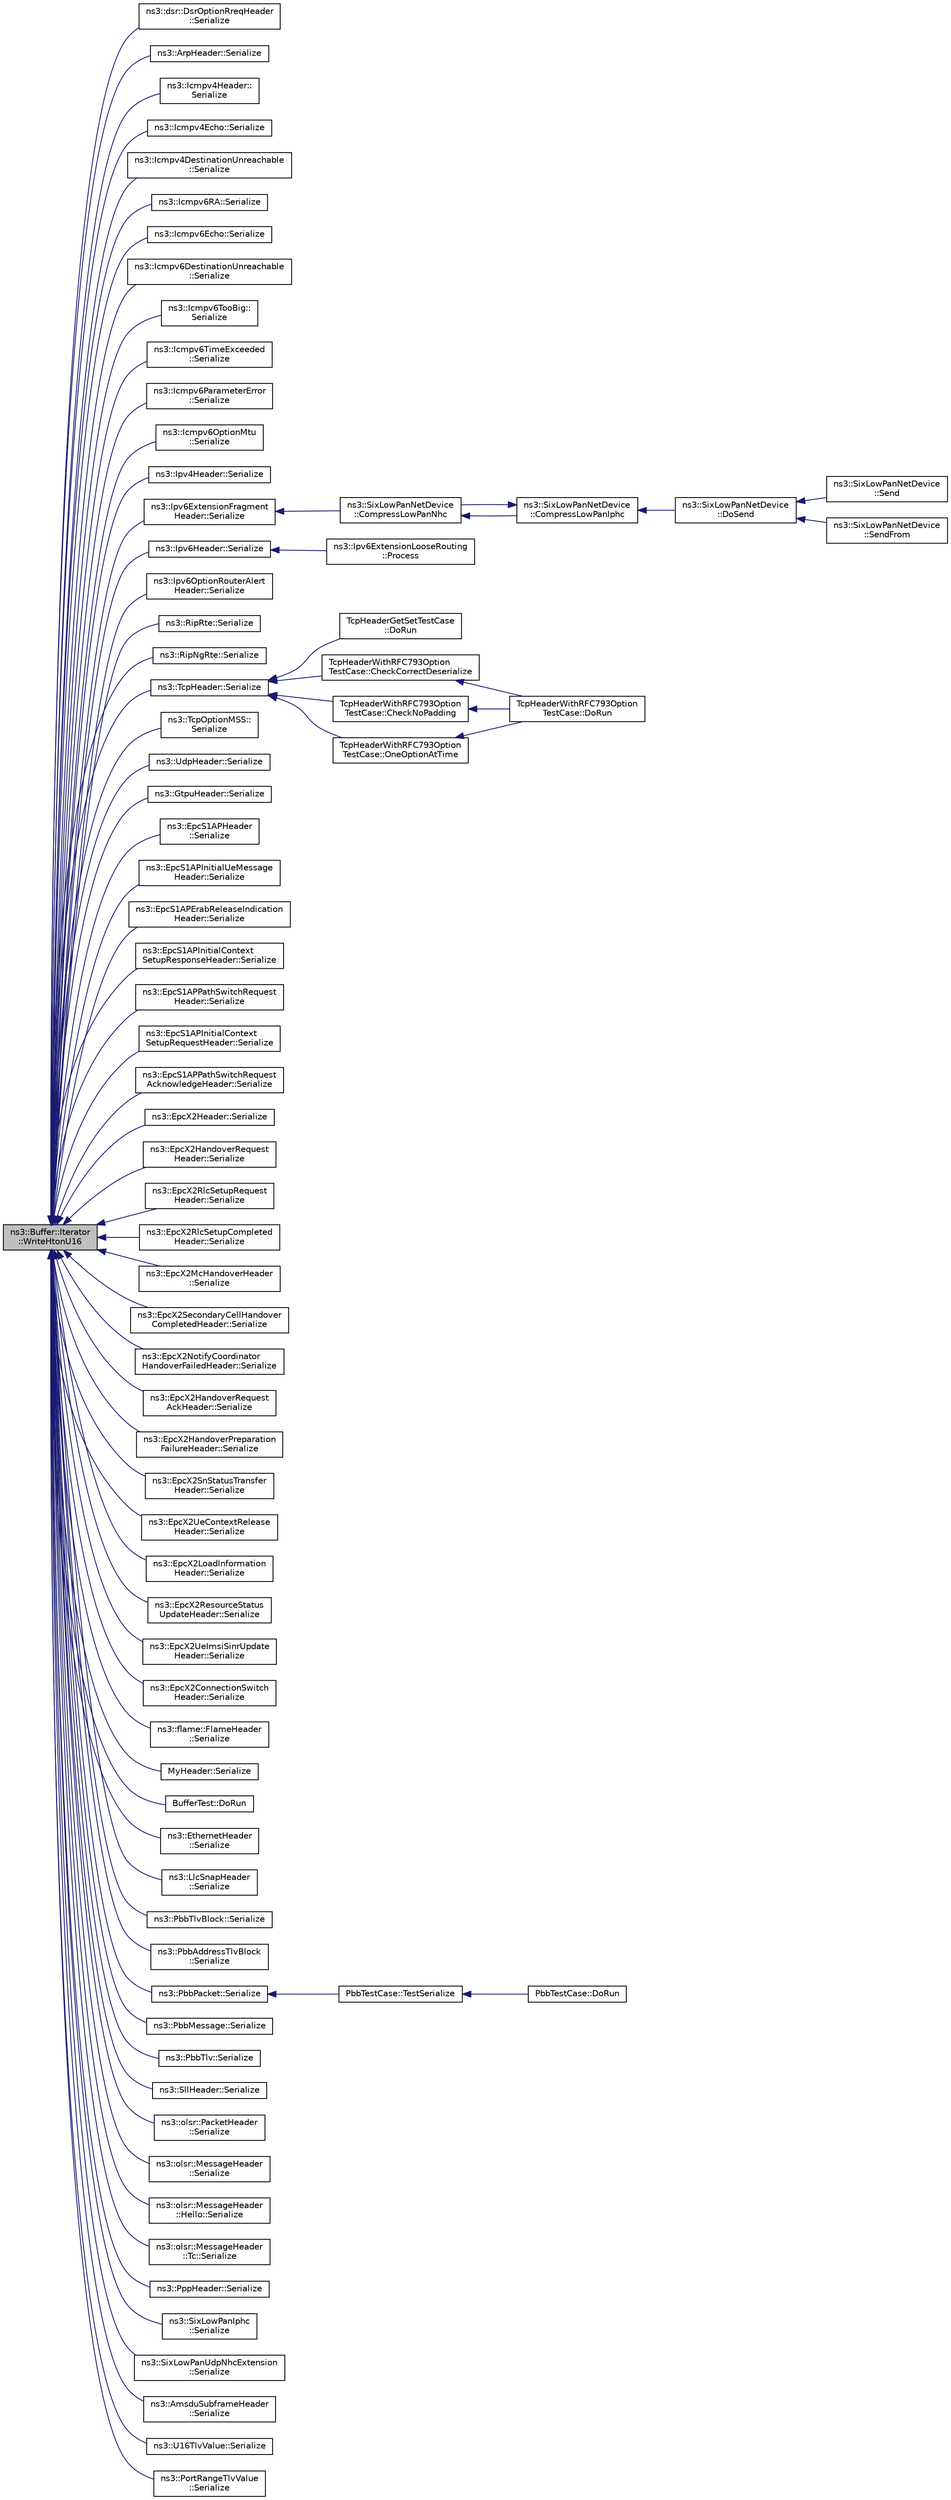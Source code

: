 digraph "ns3::Buffer::Iterator::WriteHtonU16"
{
  edge [fontname="Helvetica",fontsize="10",labelfontname="Helvetica",labelfontsize="10"];
  node [fontname="Helvetica",fontsize="10",shape=record];
  rankdir="LR";
  Node1 [label="ns3::Buffer::Iterator\l::WriteHtonU16",height=0.2,width=0.4,color="black", fillcolor="grey75", style="filled", fontcolor="black"];
  Node1 -> Node2 [dir="back",color="midnightblue",fontsize="10",style="solid"];
  Node2 [label="ns3::dsr::DsrOptionRreqHeader\l::Serialize",height=0.2,width=0.4,color="black", fillcolor="white", style="filled",URL="$d9/d21/classns3_1_1dsr_1_1DsrOptionRreqHeader.html#a620cbf122e8637ec0a22ec3882176816",tooltip="Serialize the packet. "];
  Node1 -> Node3 [dir="back",color="midnightblue",fontsize="10",style="solid"];
  Node3 [label="ns3::ArpHeader::Serialize",height=0.2,width=0.4,color="black", fillcolor="white", style="filled",URL="$db/d42/classns3_1_1ArpHeader.html#a277dfd6e5a0ee69a3bf612c1d21a5698"];
  Node1 -> Node4 [dir="back",color="midnightblue",fontsize="10",style="solid"];
  Node4 [label="ns3::Icmpv4Header::\lSerialize",height=0.2,width=0.4,color="black", fillcolor="white", style="filled",URL="$d6/dde/classns3_1_1Icmpv4Header.html#a8a99d2c9a7cd91e84efbee9a61606ced"];
  Node1 -> Node5 [dir="back",color="midnightblue",fontsize="10",style="solid"];
  Node5 [label="ns3::Icmpv4Echo::Serialize",height=0.2,width=0.4,color="black", fillcolor="white", style="filled",URL="$d8/dcc/classns3_1_1Icmpv4Echo.html#ad6652457d16fed5589a6e668da6f78f6"];
  Node1 -> Node6 [dir="back",color="midnightblue",fontsize="10",style="solid"];
  Node6 [label="ns3::Icmpv4DestinationUnreachable\l::Serialize",height=0.2,width=0.4,color="black", fillcolor="white", style="filled",URL="$d6/daf/classns3_1_1Icmpv4DestinationUnreachable.html#a38e6b156675363e4af25597181b4d6c7"];
  Node1 -> Node7 [dir="back",color="midnightblue",fontsize="10",style="solid"];
  Node7 [label="ns3::Icmpv6RA::Serialize",height=0.2,width=0.4,color="black", fillcolor="white", style="filled",URL="$da/d73/classns3_1_1Icmpv6RA.html#afc9c2386a4c11b13c41d79f0dbc970cd",tooltip="Serialize the packet. "];
  Node1 -> Node8 [dir="back",color="midnightblue",fontsize="10",style="solid"];
  Node8 [label="ns3::Icmpv6Echo::Serialize",height=0.2,width=0.4,color="black", fillcolor="white", style="filled",URL="$d6/d5b/classns3_1_1Icmpv6Echo.html#ae00908cfd1912f20da4ad804ce73ba1d",tooltip="Serialize the packet. "];
  Node1 -> Node9 [dir="back",color="midnightblue",fontsize="10",style="solid"];
  Node9 [label="ns3::Icmpv6DestinationUnreachable\l::Serialize",height=0.2,width=0.4,color="black", fillcolor="white", style="filled",URL="$d1/deb/classns3_1_1Icmpv6DestinationUnreachable.html#a97ea83de54f105a43a8386e2934fe732",tooltip="Serialize the packet. "];
  Node1 -> Node10 [dir="back",color="midnightblue",fontsize="10",style="solid"];
  Node10 [label="ns3::Icmpv6TooBig::\lSerialize",height=0.2,width=0.4,color="black", fillcolor="white", style="filled",URL="$d3/d1b/classns3_1_1Icmpv6TooBig.html#ae8042b6593cfb81dad23e60c588e7b21",tooltip="Serialize the packet. "];
  Node1 -> Node11 [dir="back",color="midnightblue",fontsize="10",style="solid"];
  Node11 [label="ns3::Icmpv6TimeExceeded\l::Serialize",height=0.2,width=0.4,color="black", fillcolor="white", style="filled",URL="$d5/db1/classns3_1_1Icmpv6TimeExceeded.html#a8cc2085dcd82138138cdc2029280a60f",tooltip="Serialize the packet. "];
  Node1 -> Node12 [dir="back",color="midnightblue",fontsize="10",style="solid"];
  Node12 [label="ns3::Icmpv6ParameterError\l::Serialize",height=0.2,width=0.4,color="black", fillcolor="white", style="filled",URL="$d8/dd7/classns3_1_1Icmpv6ParameterError.html#a72ba841a8b45117a67cfb9a89ffd677b",tooltip="Serialize the packet. "];
  Node1 -> Node13 [dir="back",color="midnightblue",fontsize="10",style="solid"];
  Node13 [label="ns3::Icmpv6OptionMtu\l::Serialize",height=0.2,width=0.4,color="black", fillcolor="white", style="filled",URL="$df/d6d/classns3_1_1Icmpv6OptionMtu.html#a7fb0a0d983fc4ca0d906da376bd9bceb",tooltip="Serialize the packet. "];
  Node1 -> Node14 [dir="back",color="midnightblue",fontsize="10",style="solid"];
  Node14 [label="ns3::Ipv4Header::Serialize",height=0.2,width=0.4,color="black", fillcolor="white", style="filled",URL="$d9/df1/classns3_1_1Ipv4Header.html#a09dd6e92cb94bc1287b5219519a7bc69"];
  Node1 -> Node15 [dir="back",color="midnightblue",fontsize="10",style="solid"];
  Node15 [label="ns3::Ipv6ExtensionFragment\lHeader::Serialize",height=0.2,width=0.4,color="black", fillcolor="white", style="filled",URL="$dc/dde/classns3_1_1Ipv6ExtensionFragmentHeader.html#ac63d2e1a8fe9f7cdb3589c2677f5f9f6",tooltip="Serialize the packet. "];
  Node15 -> Node16 [dir="back",color="midnightblue",fontsize="10",style="solid"];
  Node16 [label="ns3::SixLowPanNetDevice\l::CompressLowPanNhc",height=0.2,width=0.4,color="black", fillcolor="white", style="filled",URL="$d1/d2b/classns3_1_1SixLowPanNetDevice.html#a41d34fd1612e7e6911614fadfef6ab67",tooltip="Compress the headers according to NHC compression. "];
  Node16 -> Node17 [dir="back",color="midnightblue",fontsize="10",style="solid"];
  Node17 [label="ns3::SixLowPanNetDevice\l::CompressLowPanIphc",height=0.2,width=0.4,color="black", fillcolor="white", style="filled",URL="$d1/d2b/classns3_1_1SixLowPanNetDevice.html#a67bf1501ba018d90c5bdb442371a3722",tooltip="Compress the headers according to IPHC compression. "];
  Node17 -> Node18 [dir="back",color="midnightblue",fontsize="10",style="solid"];
  Node18 [label="ns3::SixLowPanNetDevice\l::DoSend",height=0.2,width=0.4,color="black", fillcolor="white", style="filled",URL="$d1/d2b/classns3_1_1SixLowPanNetDevice.html#a0cd8b4fc52f256bd7743310434ac4680"];
  Node18 -> Node19 [dir="back",color="midnightblue",fontsize="10",style="solid"];
  Node19 [label="ns3::SixLowPanNetDevice\l::Send",height=0.2,width=0.4,color="black", fillcolor="white", style="filled",URL="$d1/d2b/classns3_1_1SixLowPanNetDevice.html#a6566ae05fbc295d8cd22166b6b2c28ea"];
  Node18 -> Node20 [dir="back",color="midnightblue",fontsize="10",style="solid"];
  Node20 [label="ns3::SixLowPanNetDevice\l::SendFrom",height=0.2,width=0.4,color="black", fillcolor="white", style="filled",URL="$d1/d2b/classns3_1_1SixLowPanNetDevice.html#aec79675091efa676370a4f9e6f4127e3"];
  Node17 -> Node16 [dir="back",color="midnightblue",fontsize="10",style="solid"];
  Node1 -> Node21 [dir="back",color="midnightblue",fontsize="10",style="solid"];
  Node21 [label="ns3::Ipv6Header::Serialize",height=0.2,width=0.4,color="black", fillcolor="white", style="filled",URL="$d8/d5d/classns3_1_1Ipv6Header.html#a6c927edee07d668e0a5aba391c1af9b4",tooltip="Serialize the packet. "];
  Node21 -> Node22 [dir="back",color="midnightblue",fontsize="10",style="solid"];
  Node22 [label="ns3::Ipv6ExtensionLooseRouting\l::Process",height=0.2,width=0.4,color="black", fillcolor="white", style="filled",URL="$df/d36/classns3_1_1Ipv6ExtensionLooseRouting.html#ab73c109952d780d1eb52c2f7c144e546",tooltip="Process method Called from Ipv6L3Protocol::Receive. "];
  Node1 -> Node23 [dir="back",color="midnightblue",fontsize="10",style="solid"];
  Node23 [label="ns3::Ipv6OptionRouterAlert\lHeader::Serialize",height=0.2,width=0.4,color="black", fillcolor="white", style="filled",URL="$d2/da8/classns3_1_1Ipv6OptionRouterAlertHeader.html#ac65a97a114b0d65bb494cddecb8ac26b",tooltip="Serialize the packet. "];
  Node1 -> Node24 [dir="back",color="midnightblue",fontsize="10",style="solid"];
  Node24 [label="ns3::RipRte::Serialize",height=0.2,width=0.4,color="black", fillcolor="white", style="filled",URL="$db/dfe/classns3_1_1RipRte.html#abfb9071d7ac51ecd3eee03b1bdde16bb",tooltip="Serialize the packet. "];
  Node1 -> Node25 [dir="back",color="midnightblue",fontsize="10",style="solid"];
  Node25 [label="ns3::RipNgRte::Serialize",height=0.2,width=0.4,color="black", fillcolor="white", style="filled",URL="$d1/ded/classns3_1_1RipNgRte.html#ada12986eef4759b1b8e092a3a5f1e749",tooltip="Serialize the packet. "];
  Node1 -> Node26 [dir="back",color="midnightblue",fontsize="10",style="solid"];
  Node26 [label="ns3::TcpHeader::Serialize",height=0.2,width=0.4,color="black", fillcolor="white", style="filled",URL="$d0/d46/classns3_1_1TcpHeader.html#ab492a55e7e9a54ec4938035696877aa3"];
  Node26 -> Node27 [dir="back",color="midnightblue",fontsize="10",style="solid"];
  Node27 [label="TcpHeaderGetSetTestCase\l::DoRun",height=0.2,width=0.4,color="black", fillcolor="white", style="filled",URL="$d0/d33/classTcpHeaderGetSetTestCase.html#ae5c6a3e802b8648d197d5a22509acf49",tooltip="Implementation to actually run this TestCase. "];
  Node26 -> Node28 [dir="back",color="midnightblue",fontsize="10",style="solid"];
  Node28 [label="TcpHeaderWithRFC793Option\lTestCase::CheckCorrectDeserialize",height=0.2,width=0.4,color="black", fillcolor="white", style="filled",URL="$d6/d39/classTcpHeaderWithRFC793OptionTestCase.html#ad8478f3d6d33caa92f933389f8d8419b",tooltip="Check the correct header deserialization. "];
  Node28 -> Node29 [dir="back",color="midnightblue",fontsize="10",style="solid"];
  Node29 [label="TcpHeaderWithRFC793Option\lTestCase::DoRun",height=0.2,width=0.4,color="black", fillcolor="white", style="filled",URL="$d6/d39/classTcpHeaderWithRFC793OptionTestCase.html#a52dc5f29802269d2d160f897a7933406",tooltip="Implementation to actually run this TestCase. "];
  Node26 -> Node30 [dir="back",color="midnightblue",fontsize="10",style="solid"];
  Node30 [label="TcpHeaderWithRFC793Option\lTestCase::CheckNoPadding",height=0.2,width=0.4,color="black", fillcolor="white", style="filled",URL="$d6/d39/classTcpHeaderWithRFC793OptionTestCase.html#ac054655b0adbd8c76eab91590eb246c4",tooltip="Check an header for the correct padding. "];
  Node30 -> Node29 [dir="back",color="midnightblue",fontsize="10",style="solid"];
  Node26 -> Node31 [dir="back",color="midnightblue",fontsize="10",style="solid"];
  Node31 [label="TcpHeaderWithRFC793Option\lTestCase::OneOptionAtTime",height=0.2,width=0.4,color="black", fillcolor="white", style="filled",URL="$d6/d39/classTcpHeaderWithRFC793OptionTestCase.html#a4f736353f198886b49418a84756e48de",tooltip="Check an header with only one kind of option. "];
  Node31 -> Node29 [dir="back",color="midnightblue",fontsize="10",style="solid"];
  Node1 -> Node32 [dir="back",color="midnightblue",fontsize="10",style="solid"];
  Node32 [label="ns3::TcpOptionMSS::\lSerialize",height=0.2,width=0.4,color="black", fillcolor="white", style="filled",URL="$d6/dcc/classns3_1_1TcpOptionMSS.html#a215e1d74349d02e8673da02c96a81f1e",tooltip="Serialize the Option to a buffer iterator. "];
  Node1 -> Node33 [dir="back",color="midnightblue",fontsize="10",style="solid"];
  Node33 [label="ns3::UdpHeader::Serialize",height=0.2,width=0.4,color="black", fillcolor="white", style="filled",URL="$d3/dc4/classns3_1_1UdpHeader.html#a5243cf0bfa2bc7f510c8e6c8a5801194"];
  Node1 -> Node34 [dir="back",color="midnightblue",fontsize="10",style="solid"];
  Node34 [label="ns3::GtpuHeader::Serialize",height=0.2,width=0.4,color="black", fillcolor="white", style="filled",URL="$da/dd7/classns3_1_1GtpuHeader.html#af6005e7d2acb5c6c4014ea507c754617"];
  Node1 -> Node35 [dir="back",color="midnightblue",fontsize="10",style="solid"];
  Node35 [label="ns3::EpcS1APHeader\l::Serialize",height=0.2,width=0.4,color="black", fillcolor="white", style="filled",URL="$d8/d13/classns3_1_1EpcS1APHeader.html#a893a72f6574f282a96ed0f6dfbbab8cb"];
  Node1 -> Node36 [dir="back",color="midnightblue",fontsize="10",style="solid"];
  Node36 [label="ns3::EpcS1APInitialUeMessage\lHeader::Serialize",height=0.2,width=0.4,color="black", fillcolor="white", style="filled",URL="$d3/d99/classns3_1_1EpcS1APInitialUeMessageHeader.html#a3025b6b39964b1ccf6a50fb8ccc308de"];
  Node1 -> Node37 [dir="back",color="midnightblue",fontsize="10",style="solid"];
  Node37 [label="ns3::EpcS1APErabReleaseIndication\lHeader::Serialize",height=0.2,width=0.4,color="black", fillcolor="white", style="filled",URL="$dc/dd0/classns3_1_1EpcS1APErabReleaseIndicationHeader.html#a166f941727ec16c9cf2448581873cea3"];
  Node1 -> Node38 [dir="back",color="midnightblue",fontsize="10",style="solid"];
  Node38 [label="ns3::EpcS1APInitialContext\lSetupResponseHeader::Serialize",height=0.2,width=0.4,color="black", fillcolor="white", style="filled",URL="$d0/de4/classns3_1_1EpcS1APInitialContextSetupResponseHeader.html#a678e89292162d6988328f1a91f021c0e"];
  Node1 -> Node39 [dir="back",color="midnightblue",fontsize="10",style="solid"];
  Node39 [label="ns3::EpcS1APPathSwitchRequest\lHeader::Serialize",height=0.2,width=0.4,color="black", fillcolor="white", style="filled",URL="$d1/dc9/classns3_1_1EpcS1APPathSwitchRequestHeader.html#a5b385465a20504fb417b0b6fcba673bc"];
  Node1 -> Node40 [dir="back",color="midnightblue",fontsize="10",style="solid"];
  Node40 [label="ns3::EpcS1APInitialContext\lSetupRequestHeader::Serialize",height=0.2,width=0.4,color="black", fillcolor="white", style="filled",URL="$de/d31/classns3_1_1EpcS1APInitialContextSetupRequestHeader.html#a3d3783366a82cae7ea569ce16316dfe8"];
  Node1 -> Node41 [dir="back",color="midnightblue",fontsize="10",style="solid"];
  Node41 [label="ns3::EpcS1APPathSwitchRequest\lAcknowledgeHeader::Serialize",height=0.2,width=0.4,color="black", fillcolor="white", style="filled",URL="$d0/d37/classns3_1_1EpcS1APPathSwitchRequestAcknowledgeHeader.html#a344ea304f7e59d655c3ac1a6fc713996"];
  Node1 -> Node42 [dir="back",color="midnightblue",fontsize="10",style="solid"];
  Node42 [label="ns3::EpcX2Header::Serialize",height=0.2,width=0.4,color="black", fillcolor="white", style="filled",URL="$da/d09/classns3_1_1EpcX2Header.html#a7a55059025f3cab2c73514356ec565a1"];
  Node1 -> Node43 [dir="back",color="midnightblue",fontsize="10",style="solid"];
  Node43 [label="ns3::EpcX2HandoverRequest\lHeader::Serialize",height=0.2,width=0.4,color="black", fillcolor="white", style="filled",URL="$d7/db8/classns3_1_1EpcX2HandoverRequestHeader.html#afab50392829e9534735e735bd79c34db"];
  Node1 -> Node44 [dir="back",color="midnightblue",fontsize="10",style="solid"];
  Node44 [label="ns3::EpcX2RlcSetupRequest\lHeader::Serialize",height=0.2,width=0.4,color="black", fillcolor="white", style="filled",URL="$d6/d69/classns3_1_1EpcX2RlcSetupRequestHeader.html#a714351da066ffbc670ab36c5f972871d"];
  Node1 -> Node45 [dir="back",color="midnightblue",fontsize="10",style="solid"];
  Node45 [label="ns3::EpcX2RlcSetupCompleted\lHeader::Serialize",height=0.2,width=0.4,color="black", fillcolor="white", style="filled",URL="$d1/d9e/classns3_1_1EpcX2RlcSetupCompletedHeader.html#a974daabdd879d8a84b9e2de2f7334a9b"];
  Node1 -> Node46 [dir="back",color="midnightblue",fontsize="10",style="solid"];
  Node46 [label="ns3::EpcX2McHandoverHeader\l::Serialize",height=0.2,width=0.4,color="black", fillcolor="white", style="filled",URL="$d4/dc6/classns3_1_1EpcX2McHandoverHeader.html#aa0ad5d544144be7086b3abbb885308f5"];
  Node1 -> Node47 [dir="back",color="midnightblue",fontsize="10",style="solid"];
  Node47 [label="ns3::EpcX2SecondaryCellHandover\lCompletedHeader::Serialize",height=0.2,width=0.4,color="black", fillcolor="white", style="filled",URL="$dc/d75/classns3_1_1EpcX2SecondaryCellHandoverCompletedHeader.html#ac4f3518a91e0ddbdaee45779ae74280e"];
  Node1 -> Node48 [dir="back",color="midnightblue",fontsize="10",style="solid"];
  Node48 [label="ns3::EpcX2NotifyCoordinator\lHandoverFailedHeader::Serialize",height=0.2,width=0.4,color="black", fillcolor="white", style="filled",URL="$db/d4f/classns3_1_1EpcX2NotifyCoordinatorHandoverFailedHeader.html#a28b8a2106ac41ec36d0fbfa8e58c0122"];
  Node1 -> Node49 [dir="back",color="midnightblue",fontsize="10",style="solid"];
  Node49 [label="ns3::EpcX2HandoverRequest\lAckHeader::Serialize",height=0.2,width=0.4,color="black", fillcolor="white", style="filled",URL="$d7/d92/classns3_1_1EpcX2HandoverRequestAckHeader.html#a8b9db63af1bbf23c0ec784a864431196"];
  Node1 -> Node50 [dir="back",color="midnightblue",fontsize="10",style="solid"];
  Node50 [label="ns3::EpcX2HandoverPreparation\lFailureHeader::Serialize",height=0.2,width=0.4,color="black", fillcolor="white", style="filled",URL="$d1/d16/classns3_1_1EpcX2HandoverPreparationFailureHeader.html#ab14ddb08e23e2b3d58f4375c60ef2059"];
  Node1 -> Node51 [dir="back",color="midnightblue",fontsize="10",style="solid"];
  Node51 [label="ns3::EpcX2SnStatusTransfer\lHeader::Serialize",height=0.2,width=0.4,color="black", fillcolor="white", style="filled",URL="$db/df6/classns3_1_1EpcX2SnStatusTransferHeader.html#a92ebb242513b3a8641273248dc19916d"];
  Node1 -> Node52 [dir="back",color="midnightblue",fontsize="10",style="solid"];
  Node52 [label="ns3::EpcX2UeContextRelease\lHeader::Serialize",height=0.2,width=0.4,color="black", fillcolor="white", style="filled",URL="$d1/d91/classns3_1_1EpcX2UeContextReleaseHeader.html#a6adf36442f6950420593cece775710ca"];
  Node1 -> Node53 [dir="back",color="midnightblue",fontsize="10",style="solid"];
  Node53 [label="ns3::EpcX2LoadInformation\lHeader::Serialize",height=0.2,width=0.4,color="black", fillcolor="white", style="filled",URL="$d1/d66/classns3_1_1EpcX2LoadInformationHeader.html#abfbb623504f294a9638d36dd37c6d6c6"];
  Node1 -> Node54 [dir="back",color="midnightblue",fontsize="10",style="solid"];
  Node54 [label="ns3::EpcX2ResourceStatus\lUpdateHeader::Serialize",height=0.2,width=0.4,color="black", fillcolor="white", style="filled",URL="$db/d28/classns3_1_1EpcX2ResourceStatusUpdateHeader.html#a30942b4aed0e4ba999297e2cdbc5407c"];
  Node1 -> Node55 [dir="back",color="midnightblue",fontsize="10",style="solid"];
  Node55 [label="ns3::EpcX2UeImsiSinrUpdate\lHeader::Serialize",height=0.2,width=0.4,color="black", fillcolor="white", style="filled",URL="$d9/d16/classns3_1_1EpcX2UeImsiSinrUpdateHeader.html#ae706bd37c99c4e8d7aae47c4fb2b2b48"];
  Node1 -> Node56 [dir="back",color="midnightblue",fontsize="10",style="solid"];
  Node56 [label="ns3::EpcX2ConnectionSwitch\lHeader::Serialize",height=0.2,width=0.4,color="black", fillcolor="white", style="filled",URL="$d5/df6/classns3_1_1EpcX2ConnectionSwitchHeader.html#a069d7d186c216f01af9233fe7bd04eaa"];
  Node1 -> Node57 [dir="back",color="midnightblue",fontsize="10",style="solid"];
  Node57 [label="ns3::flame::FlameHeader\l::Serialize",height=0.2,width=0.4,color="black", fillcolor="white", style="filled",URL="$d5/dcd/classns3_1_1flame_1_1FlameHeader.html#a0d6c503e7e001b62b3fc4bdace3f3f64"];
  Node1 -> Node58 [dir="back",color="midnightblue",fontsize="10",style="solid"];
  Node58 [label="MyHeader::Serialize",height=0.2,width=0.4,color="black", fillcolor="white", style="filled",URL="$d6/db5/classMyHeader.html#a975a619818e321e1950a2a541162b56c"];
  Node1 -> Node59 [dir="back",color="midnightblue",fontsize="10",style="solid"];
  Node59 [label="BufferTest::DoRun",height=0.2,width=0.4,color="black", fillcolor="white", style="filled",URL="$d7/d09/classBufferTest.html#a4ffd025f50c962366167daef7df0ac58",tooltip="Implementation to actually run this TestCase. "];
  Node1 -> Node60 [dir="back",color="midnightblue",fontsize="10",style="solid"];
  Node60 [label="ns3::EthernetHeader\l::Serialize",height=0.2,width=0.4,color="black", fillcolor="white", style="filled",URL="$d3/d9a/classns3_1_1EthernetHeader.html#ae628046c64921b18962e062c0e7dd5b7"];
  Node1 -> Node61 [dir="back",color="midnightblue",fontsize="10",style="solid"];
  Node61 [label="ns3::LlcSnapHeader\l::Serialize",height=0.2,width=0.4,color="black", fillcolor="white", style="filled",URL="$de/d5e/classns3_1_1LlcSnapHeader.html#a1ca9b57a793366cc9b660cd8c2d213aa"];
  Node1 -> Node62 [dir="back",color="midnightblue",fontsize="10",style="solid"];
  Node62 [label="ns3::PbbTlvBlock::Serialize",height=0.2,width=0.4,color="black", fillcolor="white", style="filled",URL="$d8/d5b/classns3_1_1PbbTlvBlock.html#a1c825abcdf9a3526efbf4b35218ab85b",tooltip="Serializes this block into the specified buffer. "];
  Node1 -> Node63 [dir="back",color="midnightblue",fontsize="10",style="solid"];
  Node63 [label="ns3::PbbAddressTlvBlock\l::Serialize",height=0.2,width=0.4,color="black", fillcolor="white", style="filled",URL="$de/d87/classns3_1_1PbbAddressTlvBlock.html#a7344724acb884c59fed16212109a2e26",tooltip="Serializes this block into the specified buffer. "];
  Node1 -> Node64 [dir="back",color="midnightblue",fontsize="10",style="solid"];
  Node64 [label="ns3::PbbPacket::Serialize",height=0.2,width=0.4,color="black", fillcolor="white", style="filled",URL="$d7/d31/classns3_1_1PbbPacket.html#acf27d0bf18096412f390651995e9a362",tooltip="Serializes this packet into the specified buffer. "];
  Node64 -> Node65 [dir="back",color="midnightblue",fontsize="10",style="solid"];
  Node65 [label="PbbTestCase::TestSerialize",height=0.2,width=0.4,color="black", fillcolor="white", style="filled",URL="$dd/dee/classPbbTestCase.html#af46a68e3ac1ac6a3acba3db64974cba8"];
  Node65 -> Node66 [dir="back",color="midnightblue",fontsize="10",style="solid"];
  Node66 [label="PbbTestCase::DoRun",height=0.2,width=0.4,color="black", fillcolor="white", style="filled",URL="$dd/dee/classPbbTestCase.html#a7e27e798743b0fee57106bdc3ff63a1c",tooltip="Implementation to actually run this TestCase. "];
  Node1 -> Node67 [dir="back",color="midnightblue",fontsize="10",style="solid"];
  Node67 [label="ns3::PbbMessage::Serialize",height=0.2,width=0.4,color="black", fillcolor="white", style="filled",URL="$d7/d6a/classns3_1_1PbbMessage.html#a724c917f3c2bc5e248ba56115e065830",tooltip="Serializes this message into the specified buffer. "];
  Node1 -> Node68 [dir="back",color="midnightblue",fontsize="10",style="solid"];
  Node68 [label="ns3::PbbTlv::Serialize",height=0.2,width=0.4,color="black", fillcolor="white", style="filled",URL="$db/dfb/classns3_1_1PbbTlv.html#a5e1a30c5ab57944ac2b361352660fd2e",tooltip="Serializes this TLV into the specified buffer. "];
  Node1 -> Node69 [dir="back",color="midnightblue",fontsize="10",style="solid"];
  Node69 [label="ns3::SllHeader::Serialize",height=0.2,width=0.4,color="black", fillcolor="white", style="filled",URL="$d2/d07/classns3_1_1SllHeader.html#a42de41d9084c82c6337f3b5ff831a4ca"];
  Node1 -> Node70 [dir="back",color="midnightblue",fontsize="10",style="solid"];
  Node70 [label="ns3::olsr::PacketHeader\l::Serialize",height=0.2,width=0.4,color="black", fillcolor="white", style="filled",URL="$d1/dc3/classns3_1_1olsr_1_1PacketHeader.html#aebdcac4830836fcf459e55e4288d522e"];
  Node1 -> Node71 [dir="back",color="midnightblue",fontsize="10",style="solid"];
  Node71 [label="ns3::olsr::MessageHeader\l::Serialize",height=0.2,width=0.4,color="black", fillcolor="white", style="filled",URL="$d3/db7/classns3_1_1olsr_1_1MessageHeader.html#a13dda405e2d4788dfb33c7d3264136c4"];
  Node1 -> Node72 [dir="back",color="midnightblue",fontsize="10",style="solid"];
  Node72 [label="ns3::olsr::MessageHeader\l::Hello::Serialize",height=0.2,width=0.4,color="black", fillcolor="white", style="filled",URL="$d5/d9d/structns3_1_1olsr_1_1MessageHeader_1_1Hello.html#a842601093dd98a192375bf4cca885670"];
  Node1 -> Node73 [dir="back",color="midnightblue",fontsize="10",style="solid"];
  Node73 [label="ns3::olsr::MessageHeader\l::Tc::Serialize",height=0.2,width=0.4,color="black", fillcolor="white", style="filled",URL="$df/d40/structns3_1_1olsr_1_1MessageHeader_1_1Tc.html#afcbf30f5bf303dc4689b84f62704f7b9"];
  Node1 -> Node74 [dir="back",color="midnightblue",fontsize="10",style="solid"];
  Node74 [label="ns3::PppHeader::Serialize",height=0.2,width=0.4,color="black", fillcolor="white", style="filled",URL="$d1/db2/classns3_1_1PppHeader.html#afb1858c81a6644b5a99f0153e10155fc"];
  Node1 -> Node75 [dir="back",color="midnightblue",fontsize="10",style="solid"];
  Node75 [label="ns3::SixLowPanIphc\l::Serialize",height=0.2,width=0.4,color="black", fillcolor="white", style="filled",URL="$d5/dfb/classns3_1_1SixLowPanIphc.html#a55103930a63fbf10e5a49b5b780980f3",tooltip="Serialize the packet. "];
  Node1 -> Node76 [dir="back",color="midnightblue",fontsize="10",style="solid"];
  Node76 [label="ns3::SixLowPanUdpNhcExtension\l::Serialize",height=0.2,width=0.4,color="black", fillcolor="white", style="filled",URL="$d1/def/classns3_1_1SixLowPanUdpNhcExtension.html#a119c2e18b012b963aa6035cec1de920e",tooltip="Serialize the packet. "];
  Node1 -> Node77 [dir="back",color="midnightblue",fontsize="10",style="solid"];
  Node77 [label="ns3::AmsduSubframeHeader\l::Serialize",height=0.2,width=0.4,color="black", fillcolor="white", style="filled",URL="$d2/dfd/classns3_1_1AmsduSubframeHeader.html#ad875e6109121c47eb83c4af1ea6bcb03"];
  Node1 -> Node78 [dir="back",color="midnightblue",fontsize="10",style="solid"];
  Node78 [label="ns3::U16TlvValue::Serialize",height=0.2,width=0.4,color="black", fillcolor="white", style="filled",URL="$d4/d2a/classns3_1_1U16TlvValue.html#a0eab595acae8d13e93368fbd14d83e8a"];
  Node1 -> Node79 [dir="back",color="midnightblue",fontsize="10",style="solid"];
  Node79 [label="ns3::PortRangeTlvValue\l::Serialize",height=0.2,width=0.4,color="black", fillcolor="white", style="filled",URL="$dc/dbc/classns3_1_1PortRangeTlvValue.html#a545b526f9efa04af7c25aaa0a1ee28b4"];
}

